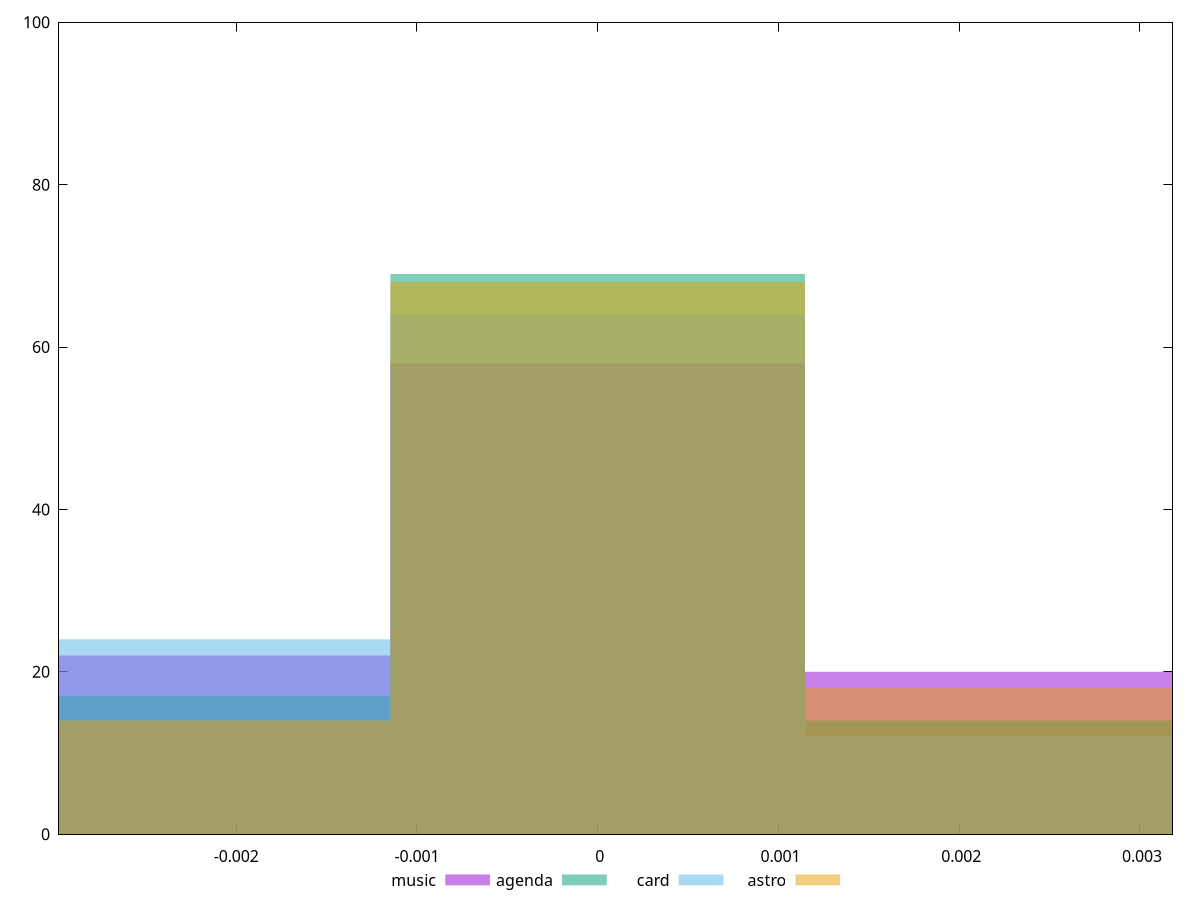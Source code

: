 reset

$music <<EOF
-0.0022931042643734153 22
0.0022931042643734153 20
0 58
EOF

$agenda <<EOF
0 69
-0.0022931042643734153 17
0.0022931042643734153 14
EOF

$card <<EOF
0 64
-0.0022931042643734153 24
0.0022931042643734153 12
EOF

$astro <<EOF
0 68
0.0022931042643734153 18
-0.0022931042643734153 14
EOF

set key outside below
set boxwidth 0.0022931042643734153
set xrange [-0.0029801553513026267:0.0031799764354474187]
set yrange [0:100]
set trange [0:100]
set style fill transparent solid 0.5 noborder
set terminal svg size 640, 520 enhanced background rgb 'white'
set output "reports/report_00028_2021-02-24T12-49-42.674Z/meta/pScore-difference/comparison/histogram/all_raw.svg"

plot $music title "music" with boxes, \
     $agenda title "agenda" with boxes, \
     $card title "card" with boxes, \
     $astro title "astro" with boxes

reset
